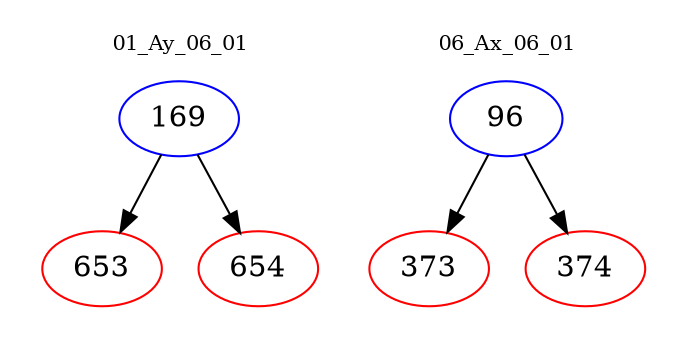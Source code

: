 digraph{
subgraph cluster_0 {
color = white
label = "01_Ay_06_01";
fontsize=10;
T0_169 [label="169", color="blue"]
T0_169 -> T0_653 [color="black"]
T0_653 [label="653", color="red"]
T0_169 -> T0_654 [color="black"]
T0_654 [label="654", color="red"]
}
subgraph cluster_1 {
color = white
label = "06_Ax_06_01";
fontsize=10;
T1_96 [label="96", color="blue"]
T1_96 -> T1_373 [color="black"]
T1_373 [label="373", color="red"]
T1_96 -> T1_374 [color="black"]
T1_374 [label="374", color="red"]
}
}
